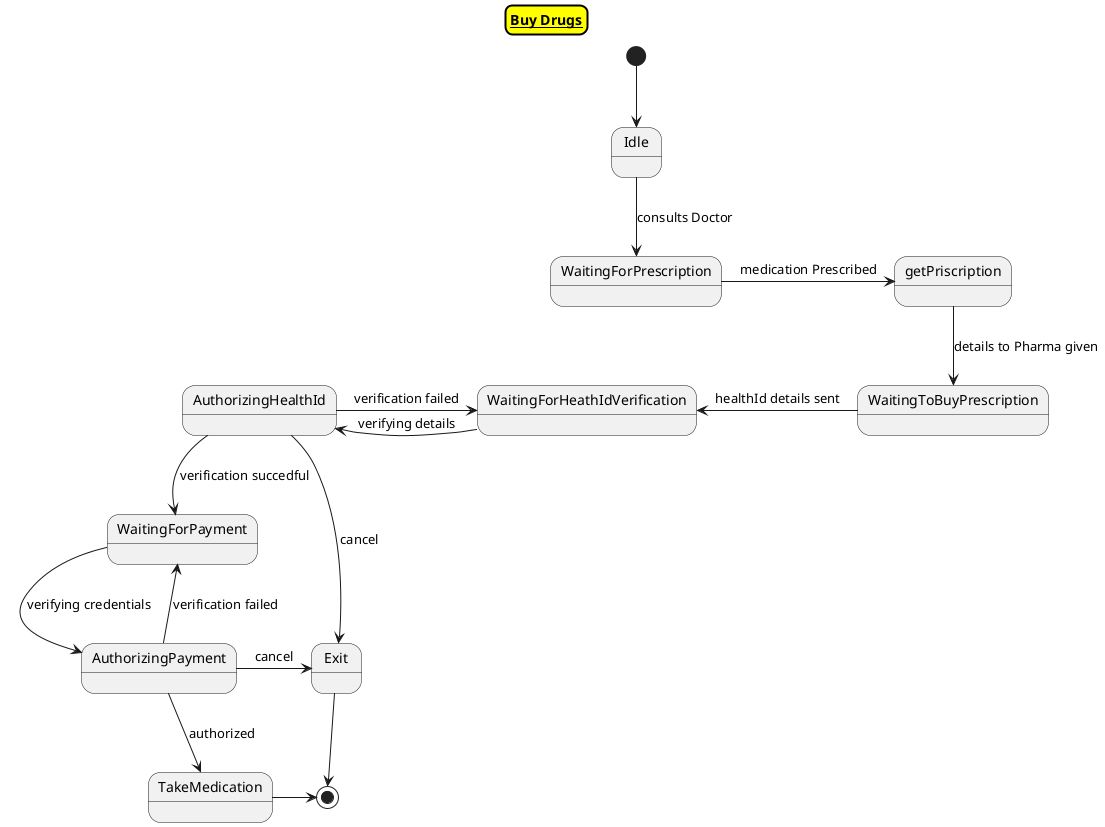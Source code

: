 @startuml Buying Drugs

skinparam titleBorderRoundCorner 15
skinparam titleBorderThickness 2
skinparam titleBorderColor black
skinparam titleBackgroundColor yellow

title __Buy Drugs__

[*] -down-> Idle

Idle -down-> WaitingForPrescription: consults Doctor
WaitingForPrescription -right-> getPriscription: medication Prescribed
getPriscription -down-> WaitingToBuyPrescription: details to Pharma given
WaitingToBuyPrescription -left-> WaitingForHeathIdVerification: healthId details sent
WaitingForHeathIdVerification -left-> AuthorizingHealthId: verifying details
AuthorizingHealthId -right-> WaitingForHeathIdVerification: verification failed
AuthorizingHealthId -down-> WaitingForPayment: verification succedful
AuthorizingHealthId -> Exit : cancel
WaitingForPayment -down-> AuthorizingPayment: verifying credentials
AuthorizingPayment -up-> WaitingForPayment: verification failed
AuthorizingPayment -right-> Exit : cancel
AuthorizingPayment -down-> TakeMedication: authorized

Exit -> [*]
TakeMedication -> [*]


@enduml